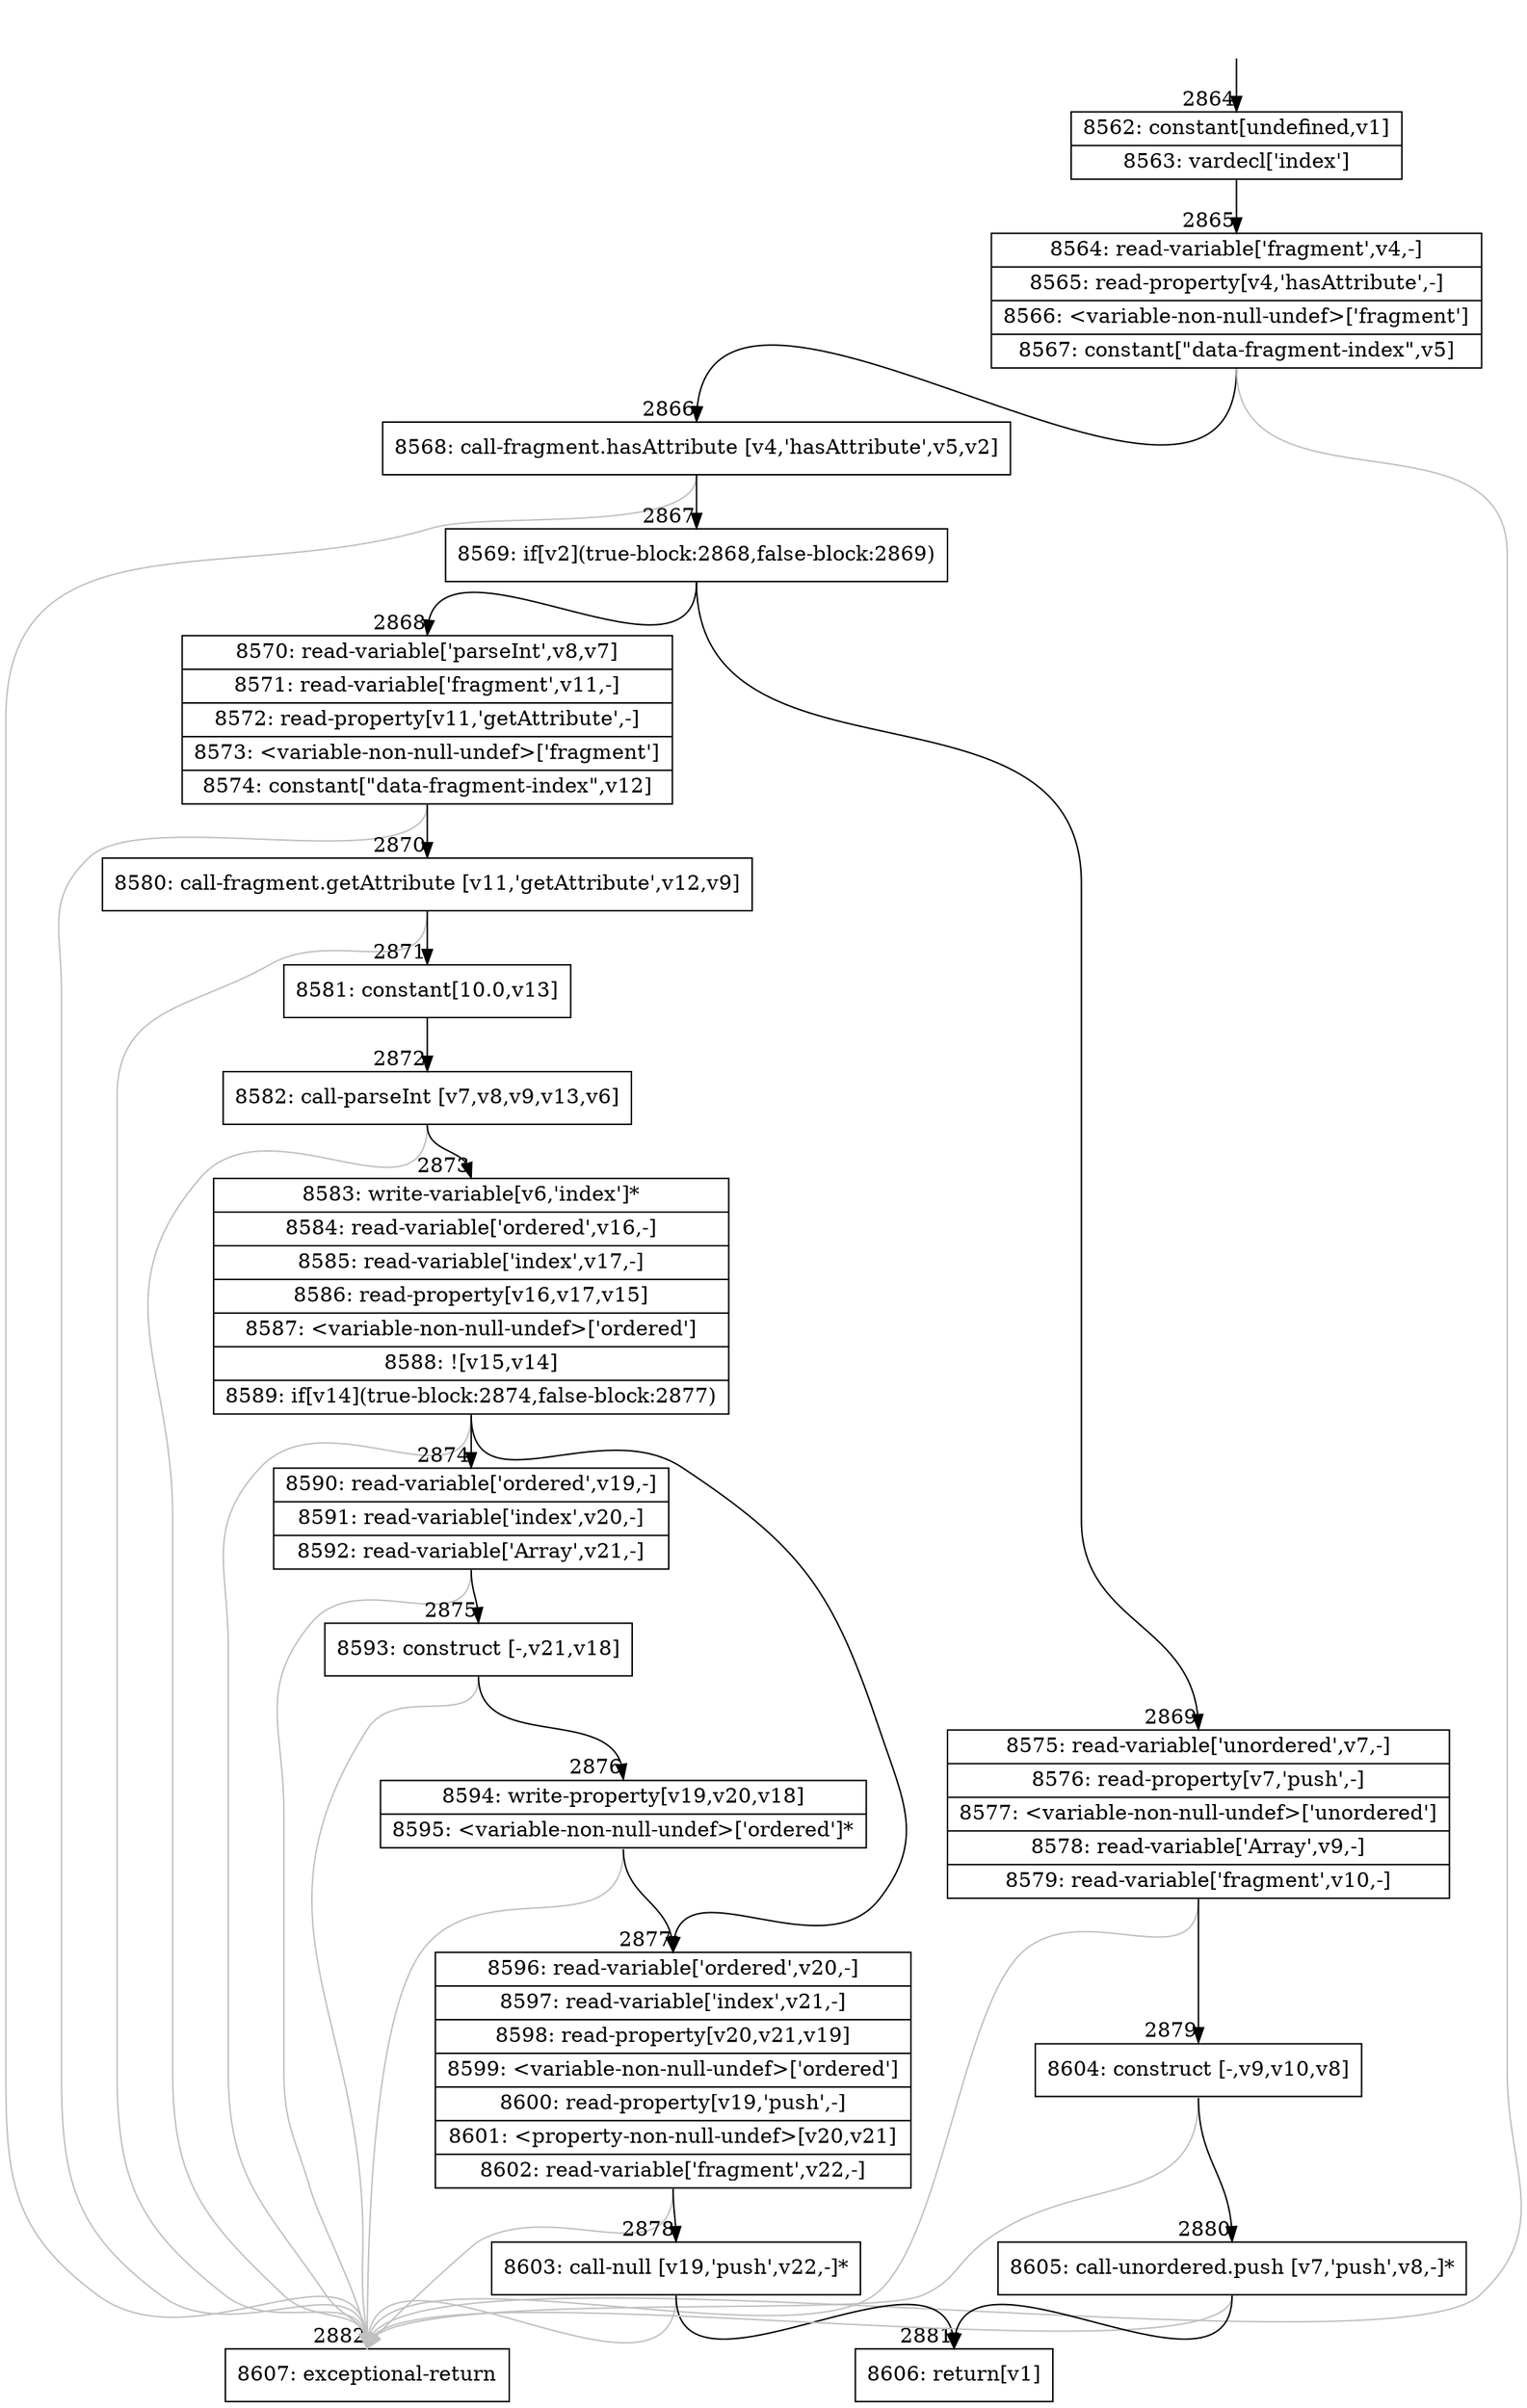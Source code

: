 digraph {
rankdir="TD"
BB_entry175[shape=none,label=""];
BB_entry175 -> BB2864 [tailport=s, headport=n, headlabel="    2864"]
BB2864 [shape=record label="{8562: constant[undefined,v1]|8563: vardecl['index']}" ] 
BB2864 -> BB2865 [tailport=s, headport=n, headlabel="      2865"]
BB2865 [shape=record label="{8564: read-variable['fragment',v4,-]|8565: read-property[v4,'hasAttribute',-]|8566: \<variable-non-null-undef\>['fragment']|8567: constant[\"data-fragment-index\",v5]}" ] 
BB2865 -> BB2866 [tailport=s, headport=n, headlabel="      2866"]
BB2865 -> BB2882 [tailport=s, headport=n, color=gray, headlabel="      2882"]
BB2866 [shape=record label="{8568: call-fragment.hasAttribute [v4,'hasAttribute',v5,v2]}" ] 
BB2866 -> BB2867 [tailport=s, headport=n, headlabel="      2867"]
BB2866 -> BB2882 [tailport=s, headport=n, color=gray]
BB2867 [shape=record label="{8569: if[v2](true-block:2868,false-block:2869)}" ] 
BB2867 -> BB2868 [tailport=s, headport=n, headlabel="      2868"]
BB2867 -> BB2869 [tailport=s, headport=n, headlabel="      2869"]
BB2868 [shape=record label="{8570: read-variable['parseInt',v8,v7]|8571: read-variable['fragment',v11,-]|8572: read-property[v11,'getAttribute',-]|8573: \<variable-non-null-undef\>['fragment']|8574: constant[\"data-fragment-index\",v12]}" ] 
BB2868 -> BB2870 [tailport=s, headport=n, headlabel="      2870"]
BB2868 -> BB2882 [tailport=s, headport=n, color=gray]
BB2869 [shape=record label="{8575: read-variable['unordered',v7,-]|8576: read-property[v7,'push',-]|8577: \<variable-non-null-undef\>['unordered']|8578: read-variable['Array',v9,-]|8579: read-variable['fragment',v10,-]}" ] 
BB2869 -> BB2879 [tailport=s, headport=n, headlabel="      2879"]
BB2869 -> BB2882 [tailport=s, headport=n, color=gray]
BB2870 [shape=record label="{8580: call-fragment.getAttribute [v11,'getAttribute',v12,v9]}" ] 
BB2870 -> BB2871 [tailport=s, headport=n, headlabel="      2871"]
BB2870 -> BB2882 [tailport=s, headport=n, color=gray]
BB2871 [shape=record label="{8581: constant[10.0,v13]}" ] 
BB2871 -> BB2872 [tailport=s, headport=n, headlabel="      2872"]
BB2872 [shape=record label="{8582: call-parseInt [v7,v8,v9,v13,v6]}" ] 
BB2872 -> BB2873 [tailport=s, headport=n, headlabel="      2873"]
BB2872 -> BB2882 [tailport=s, headport=n, color=gray]
BB2873 [shape=record label="{8583: write-variable[v6,'index']*|8584: read-variable['ordered',v16,-]|8585: read-variable['index',v17,-]|8586: read-property[v16,v17,v15]|8587: \<variable-non-null-undef\>['ordered']|8588: ![v15,v14]|8589: if[v14](true-block:2874,false-block:2877)}" ] 
BB2873 -> BB2874 [tailport=s, headport=n, headlabel="      2874"]
BB2873 -> BB2877 [tailport=s, headport=n, headlabel="      2877"]
BB2873 -> BB2882 [tailport=s, headport=n, color=gray]
BB2874 [shape=record label="{8590: read-variable['ordered',v19,-]|8591: read-variable['index',v20,-]|8592: read-variable['Array',v21,-]}" ] 
BB2874 -> BB2875 [tailport=s, headport=n, headlabel="      2875"]
BB2874 -> BB2882 [tailport=s, headport=n, color=gray]
BB2875 [shape=record label="{8593: construct [-,v21,v18]}" ] 
BB2875 -> BB2876 [tailport=s, headport=n, headlabel="      2876"]
BB2875 -> BB2882 [tailport=s, headport=n, color=gray]
BB2876 [shape=record label="{8594: write-property[v19,v20,v18]|8595: \<variable-non-null-undef\>['ordered']*}" ] 
BB2876 -> BB2877 [tailport=s, headport=n]
BB2876 -> BB2882 [tailport=s, headport=n, color=gray]
BB2877 [shape=record label="{8596: read-variable['ordered',v20,-]|8597: read-variable['index',v21,-]|8598: read-property[v20,v21,v19]|8599: \<variable-non-null-undef\>['ordered']|8600: read-property[v19,'push',-]|8601: \<property-non-null-undef\>[v20,v21]|8602: read-variable['fragment',v22,-]}" ] 
BB2877 -> BB2878 [tailport=s, headport=n, headlabel="      2878"]
BB2877 -> BB2882 [tailport=s, headport=n, color=gray]
BB2878 [shape=record label="{8603: call-null [v19,'push',v22,-]*}" ] 
BB2878 -> BB2881 [tailport=s, headport=n, headlabel="      2881"]
BB2878 -> BB2882 [tailport=s, headport=n, color=gray]
BB2879 [shape=record label="{8604: construct [-,v9,v10,v8]}" ] 
BB2879 -> BB2880 [tailport=s, headport=n, headlabel="      2880"]
BB2879 -> BB2882 [tailport=s, headport=n, color=gray]
BB2880 [shape=record label="{8605: call-unordered.push [v7,'push',v8,-]*}" ] 
BB2880 -> BB2881 [tailport=s, headport=n]
BB2880 -> BB2882 [tailport=s, headport=n, color=gray]
BB2881 [shape=record label="{8606: return[v1]}" ] 
BB2882 [shape=record label="{8607: exceptional-return}" ] 
//#$~ 3363
}
